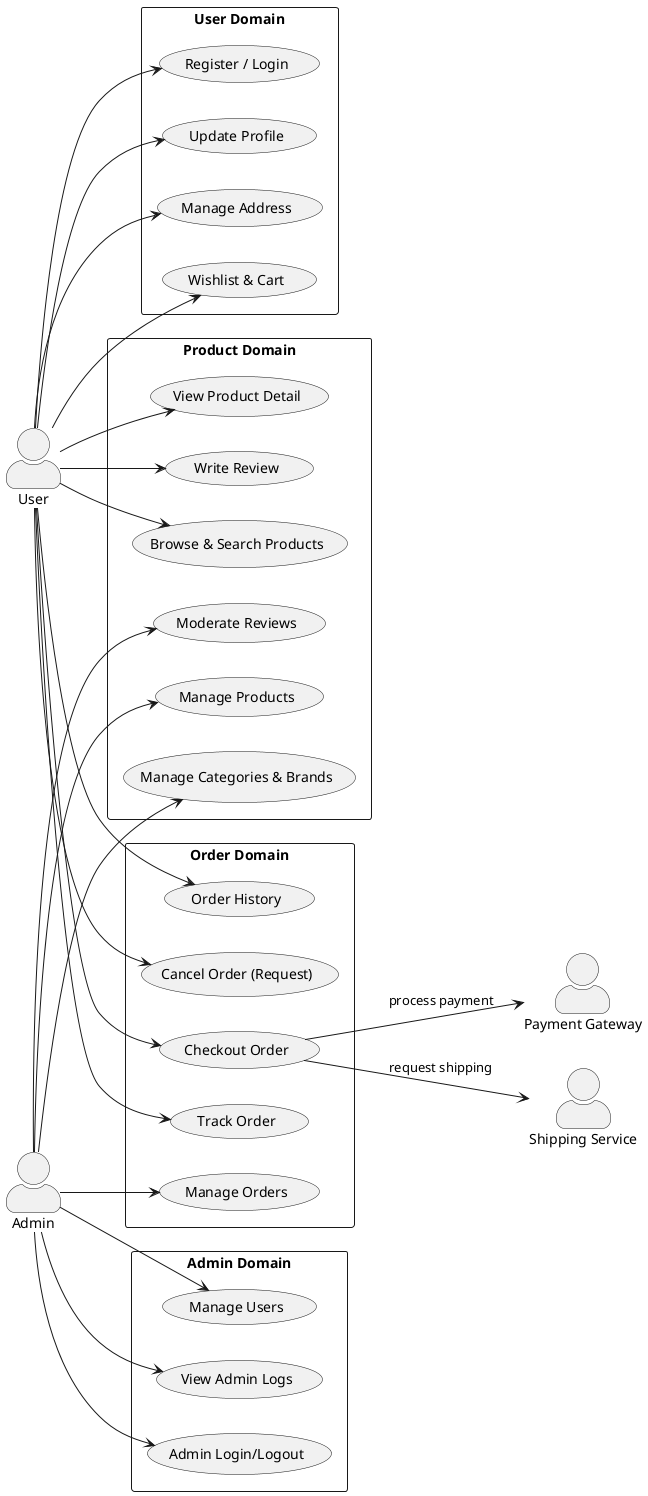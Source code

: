 @startuml

skinparam actorStyle awesome
skinparam packageStyle rectangle
left to right direction

actor "User" as user
actor "Admin" as admin
actor "Payment Gateway" as payment
actor "Shipping Service" as shipping

' =====================
' USER DOMAIN
' =====================
rectangle "User Domain" {
    usecase "Register / Login" as UC_Auth
    usecase "Update Profile" as UC_Profile
    usecase "Manage Address" as UC_Address
    usecase "Wishlist & Cart" as UC_WishlistCart
}

' =====================
' PRODUCT DOMAIN
' =====================
rectangle "Product Domain" {
    usecase "Browse & Search Products" as UC_Browse
    usecase "View Product Detail" as UC_ViewDetail
    usecase "Write Review" as UC_Review

    usecase "Manage Products" as UC_AdminProduct
    usecase "Manage Categories & Brands" as UC_AdminCatalog
    usecase "Moderate Reviews" as UC_AdminReview
}

' =====================
' ORDER DOMAIN
' =====================
rectangle "Order Domain" {
    usecase "Checkout Order" as UC_Checkout
    usecase "Track Order" as UC_Track
    usecase "Order History" as UC_OrderHistory
    usecase "Cancel Order (Request)" as UC_Cancel

    usecase "Manage Orders" as UC_AdminOrder
}

' =====================
' ADMIN DOMAIN
' =====================
rectangle "Admin Domain" {
    usecase "Admin Login/Logout" as UC_AdminLogin
    usecase "Manage Users" as UC_AdminUser
    usecase "View Admin Logs" as UC_AdminLog
}

' =====================
' RELATIONSHIPS
' =====================
user --> UC_Auth
user --> UC_Profile
user --> UC_Address
user --> UC_WishlistCart

user --> UC_Browse
user --> UC_ViewDetail
user --> UC_Review

user --> UC_Checkout
user --> UC_Track
user --> UC_OrderHistory
user --> UC_Cancel

admin --> UC_AdminLogin
admin --> UC_AdminProduct
admin --> UC_AdminCatalog
admin --> UC_AdminOrder
admin --> UC_AdminUser
admin --> UC_AdminReview
admin --> UC_AdminLog

UC_Checkout --> payment : "process payment"
UC_Checkout --> shipping : "request shipping"

@enduml
